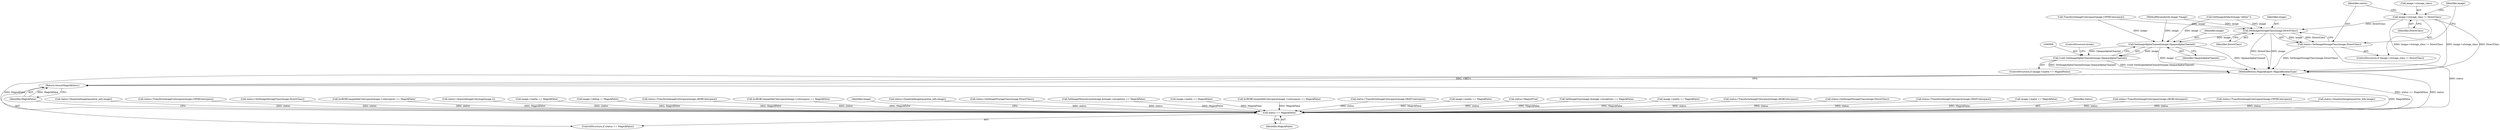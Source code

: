 digraph "0_ImageMagick_d63a3c5729df59f183e9e110d5d8385d17caaad0@pointer" {
"1000552" [label="(Call,image->storage_class != DirectClass)"];
"1000559" [label="(Call,SetImageStorageClass(image,DirectClass))"];
"1000557" [label="(Call,status=SetImageStorageClass(image,DirectClass))"];
"1000582" [label="(Call,status == MagickFalse)"];
"1000585" [label="(Return,return(MagickFalse);)"];
"1000570" [label="(Call,SetImageAlphaChannel(image,OpaqueAlphaChannel))"];
"1000568" [label="(Call,(void) SetImageAlphaChannel(image,OpaqueAlphaChannel))"];
"1000551" [label="(ControlStructure,if (image->storage_class != DirectClass))"];
"1000360" [label="(Call,status=QuantizeImage(quantize_info,image))"];
"1000560" [label="(Identifier,image)"];
"1000573" [label="(ControlStructure,break;)"];
"1000562" [label="(ControlStructure,if (image->matte == MagickFalse))"];
"1000503" [label="(Call,status=TransformImageColorspace(image,CMYKColorspace))"];
"1000565" [label="(Identifier,image)"];
"1000514" [label="(Call,status=SetImageStorageClass(image,DirectClass))"];
"1000548" [label="(Call,TransformImageColorspace(image,CMYKColorspace))"];
"1000417" [label="(Call,IssRGBCompatibleColorspace(image->colorspace) == MagickFalse)"];
"1000561" [label="(Identifier,DirectClass)"];
"1000209" [label="(Call,status=AcquireImageColormap(image,2))"];
"1000563" [label="(Call,image->matte == MagickFalse)"];
"1000115" [label="(Call,image->debug != MagickFalse)"];
"1000586" [label="(Identifier,MagickFalse)"];
"1000559" [label="(Call,SetImageStorageClass(image,DirectClass))"];
"1000423" [label="(Call,status=TransformImageColorspace(image,sRGBColorspace))"];
"1000570" [label="(Call,SetImageAlphaChannel(image,OpaqueAlphaChannel))"];
"1000492" [label="(Call,IssRGBCompatibleColorspace(image->colorspace) == MagickFalse)"];
"1000589" [label="(Identifier,image)"];
"1000558" [label="(Identifier,status)"];
"1000306" [label="(Call,status=QuantizeImage(quantize_info,image))"];
"1000434" [label="(Call,status=SetImageStorageClass(image,DirectClass))"];
"1000168" [label="(Call,SetImageMonochrome(image,&image->exception) == MagickFalse)"];
"1000553" [label="(Call,image->storage_class)"];
"1000572" [label="(Identifier,OpaqueAlphaChannel)"];
"1000385" [label="(Call,image->matte == MagickFalse)"];
"1000147" [label="(Call,GetImageArtifact(image,\"dither\"))"];
"1000273" [label="(Call,IssRGBCompatibleColorspace(image->colorspace) == MagickFalse)"];
"1000594" [label="(MethodReturn,MagickExport MagickBooleanType)"];
"1000253" [label="(Call,status=TransformImageColorspace(image,GRAYColorspace))"];
"1000336" [label="(Call,image->matte == MagickFalse)"];
"1000557" [label="(Call,status=SetImageStorageClass(image,DirectClass))"];
"1000132" [label="(Call,status=MagickTrue)"];
"1000223" [label="(Call,SetImageGray(image,&image->exception) == MagickFalse)"];
"1000259" [label="(Call,image->matte == MagickFalse)"];
"1000454" [label="(Call,status=TransformImageColorspace(image,sRGBColorspace))"];
"1000552" [label="(Call,image->storage_class != DirectClass)"];
"1000465" [label="(Call,status=SetImageStorageClass(image,DirectClass))"];
"1000581" [label="(ControlStructure,if (status == MagickFalse))"];
"1000585" [label="(Return,return(MagickFalse);)"];
"1000231" [label="(Call,status=TransformImageColorspace(image,GRAYColorspace))"];
"1000101" [label="(MethodParameterIn,Image *image)"];
"1000471" [label="(Call,image->matte == MagickFalse)"];
"1000568" [label="(Call,(void) SetImageAlphaChannel(image,OpaqueAlphaChannel))"];
"1000584" [label="(Identifier,MagickFalse)"];
"1000583" [label="(Identifier,status)"];
"1000279" [label="(Call,status=TransformImageColorspace(image,sRGBColorspace))"];
"1000546" [label="(Call,status=TransformImageColorspace(image,CMYKColorspace))"];
"1000404" [label="(Call,status=QuantizeImage(quantize_info,image))"];
"1000571" [label="(Identifier,image)"];
"1000556" [label="(Identifier,DirectClass)"];
"1000582" [label="(Call,status == MagickFalse)"];
"1000552" -> "1000551"  [label="AST: "];
"1000552" -> "1000556"  [label="CFG: "];
"1000553" -> "1000552"  [label="AST: "];
"1000556" -> "1000552"  [label="AST: "];
"1000558" -> "1000552"  [label="CFG: "];
"1000565" -> "1000552"  [label="CFG: "];
"1000552" -> "1000594"  [label="DDG: image->storage_class"];
"1000552" -> "1000594"  [label="DDG: DirectClass"];
"1000552" -> "1000594"  [label="DDG: image->storage_class != DirectClass"];
"1000552" -> "1000559"  [label="DDG: DirectClass"];
"1000559" -> "1000557"  [label="AST: "];
"1000559" -> "1000561"  [label="CFG: "];
"1000560" -> "1000559"  [label="AST: "];
"1000561" -> "1000559"  [label="AST: "];
"1000557" -> "1000559"  [label="CFG: "];
"1000559" -> "1000594"  [label="DDG: image"];
"1000559" -> "1000594"  [label="DDG: DirectClass"];
"1000559" -> "1000557"  [label="DDG: image"];
"1000559" -> "1000557"  [label="DDG: DirectClass"];
"1000147" -> "1000559"  [label="DDG: image"];
"1000548" -> "1000559"  [label="DDG: image"];
"1000101" -> "1000559"  [label="DDG: image"];
"1000559" -> "1000570"  [label="DDG: image"];
"1000557" -> "1000551"  [label="AST: "];
"1000558" -> "1000557"  [label="AST: "];
"1000565" -> "1000557"  [label="CFG: "];
"1000557" -> "1000594"  [label="DDG: SetImageStorageClass(image,DirectClass)"];
"1000557" -> "1000582"  [label="DDG: status"];
"1000582" -> "1000581"  [label="AST: "];
"1000582" -> "1000584"  [label="CFG: "];
"1000583" -> "1000582"  [label="AST: "];
"1000584" -> "1000582"  [label="AST: "];
"1000586" -> "1000582"  [label="CFG: "];
"1000589" -> "1000582"  [label="CFG: "];
"1000582" -> "1000594"  [label="DDG: status"];
"1000582" -> "1000594"  [label="DDG: MagickFalse"];
"1000582" -> "1000594"  [label="DDG: status == MagickFalse"];
"1000454" -> "1000582"  [label="DDG: status"];
"1000209" -> "1000582"  [label="DDG: status"];
"1000279" -> "1000582"  [label="DDG: status"];
"1000253" -> "1000582"  [label="DDG: status"];
"1000306" -> "1000582"  [label="DDG: status"];
"1000514" -> "1000582"  [label="DDG: status"];
"1000423" -> "1000582"  [label="DDG: status"];
"1000132" -> "1000582"  [label="DDG: status"];
"1000546" -> "1000582"  [label="DDG: status"];
"1000503" -> "1000582"  [label="DDG: status"];
"1000465" -> "1000582"  [label="DDG: status"];
"1000404" -> "1000582"  [label="DDG: status"];
"1000360" -> "1000582"  [label="DDG: status"];
"1000434" -> "1000582"  [label="DDG: status"];
"1000231" -> "1000582"  [label="DDG: status"];
"1000385" -> "1000582"  [label="DDG: MagickFalse"];
"1000115" -> "1000582"  [label="DDG: MagickFalse"];
"1000259" -> "1000582"  [label="DDG: MagickFalse"];
"1000471" -> "1000582"  [label="DDG: MagickFalse"];
"1000563" -> "1000582"  [label="DDG: MagickFalse"];
"1000336" -> "1000582"  [label="DDG: MagickFalse"];
"1000417" -> "1000582"  [label="DDG: MagickFalse"];
"1000223" -> "1000582"  [label="DDG: MagickFalse"];
"1000273" -> "1000582"  [label="DDG: MagickFalse"];
"1000168" -> "1000582"  [label="DDG: MagickFalse"];
"1000492" -> "1000582"  [label="DDG: MagickFalse"];
"1000582" -> "1000585"  [label="DDG: MagickFalse"];
"1000585" -> "1000581"  [label="AST: "];
"1000585" -> "1000586"  [label="CFG: "];
"1000586" -> "1000585"  [label="AST: "];
"1000594" -> "1000585"  [label="CFG: "];
"1000585" -> "1000594"  [label="DDG: <RET>"];
"1000586" -> "1000585"  [label="DDG: MagickFalse"];
"1000570" -> "1000568"  [label="AST: "];
"1000570" -> "1000572"  [label="CFG: "];
"1000571" -> "1000570"  [label="AST: "];
"1000572" -> "1000570"  [label="AST: "];
"1000568" -> "1000570"  [label="CFG: "];
"1000570" -> "1000594"  [label="DDG: image"];
"1000570" -> "1000594"  [label="DDG: OpaqueAlphaChannel"];
"1000570" -> "1000568"  [label="DDG: image"];
"1000570" -> "1000568"  [label="DDG: OpaqueAlphaChannel"];
"1000147" -> "1000570"  [label="DDG: image"];
"1000548" -> "1000570"  [label="DDG: image"];
"1000101" -> "1000570"  [label="DDG: image"];
"1000568" -> "1000562"  [label="AST: "];
"1000569" -> "1000568"  [label="AST: "];
"1000573" -> "1000568"  [label="CFG: "];
"1000568" -> "1000594"  [label="DDG: (void) SetImageAlphaChannel(image,OpaqueAlphaChannel)"];
"1000568" -> "1000594"  [label="DDG: SetImageAlphaChannel(image,OpaqueAlphaChannel)"];
}
